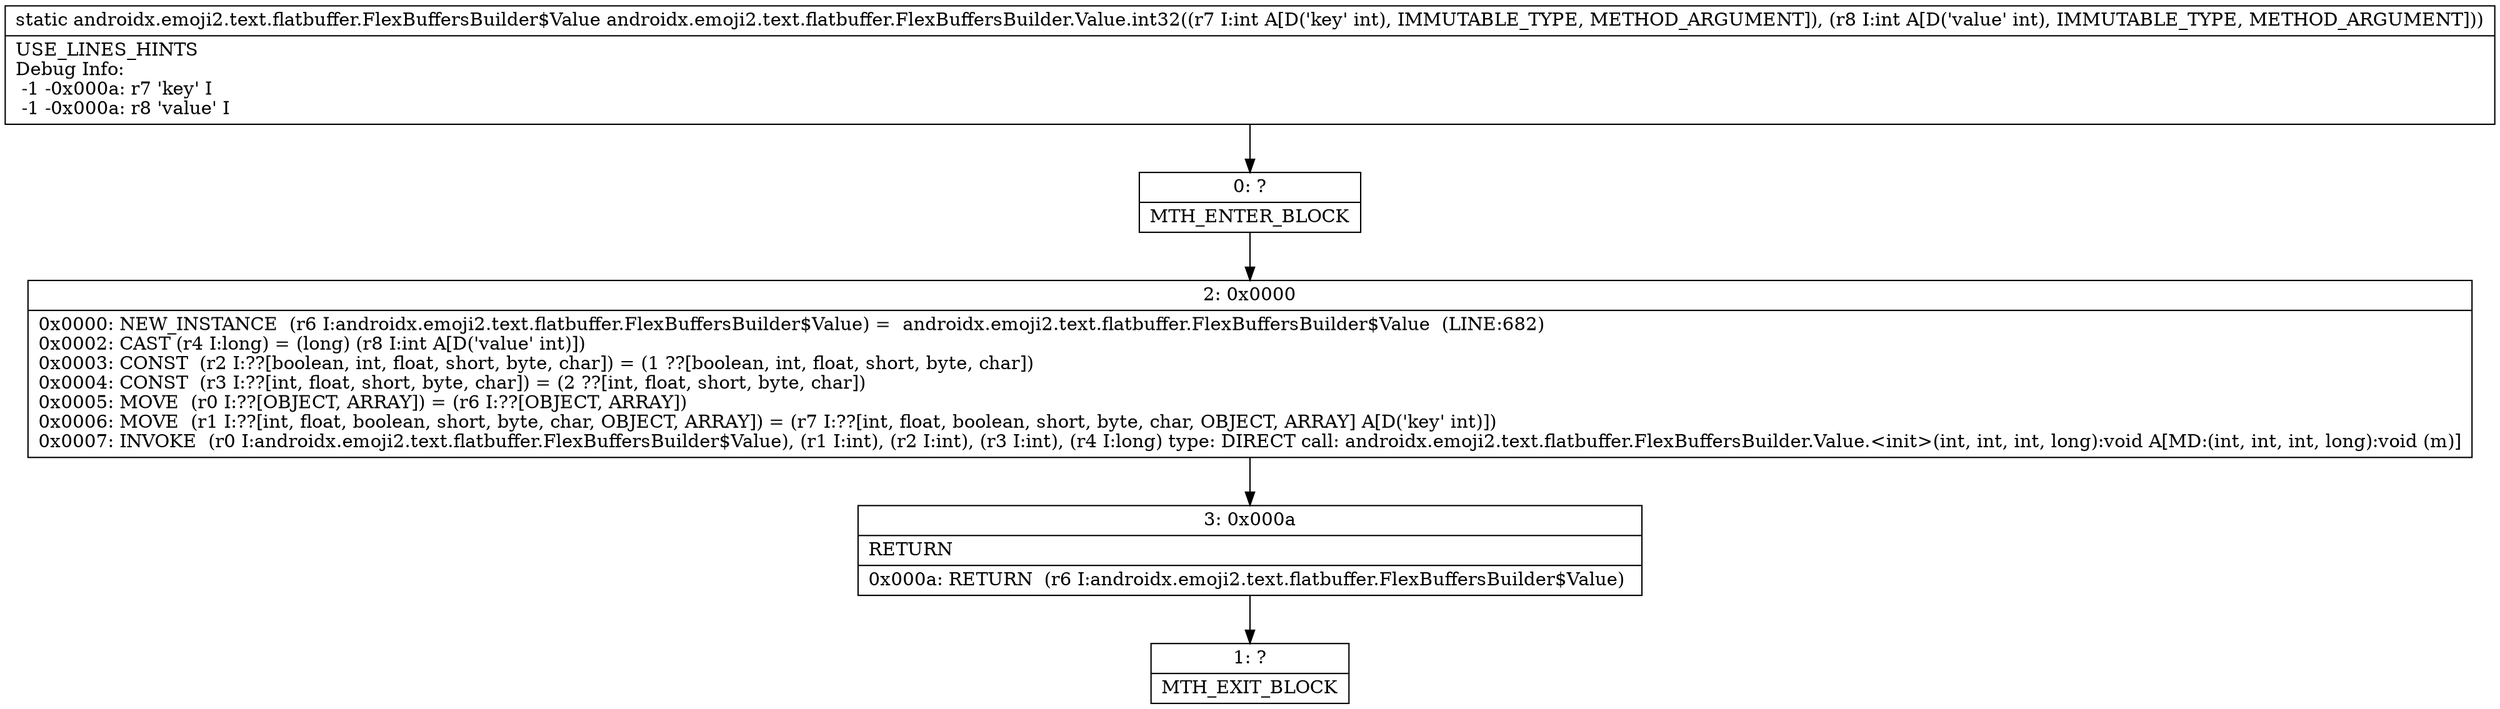 digraph "CFG forandroidx.emoji2.text.flatbuffer.FlexBuffersBuilder.Value.int32(II)Landroidx\/emoji2\/text\/flatbuffer\/FlexBuffersBuilder$Value;" {
Node_0 [shape=record,label="{0\:\ ?|MTH_ENTER_BLOCK\l}"];
Node_2 [shape=record,label="{2\:\ 0x0000|0x0000: NEW_INSTANCE  (r6 I:androidx.emoji2.text.flatbuffer.FlexBuffersBuilder$Value) =  androidx.emoji2.text.flatbuffer.FlexBuffersBuilder$Value  (LINE:682)\l0x0002: CAST (r4 I:long) = (long) (r8 I:int A[D('value' int)]) \l0x0003: CONST  (r2 I:??[boolean, int, float, short, byte, char]) = (1 ??[boolean, int, float, short, byte, char]) \l0x0004: CONST  (r3 I:??[int, float, short, byte, char]) = (2 ??[int, float, short, byte, char]) \l0x0005: MOVE  (r0 I:??[OBJECT, ARRAY]) = (r6 I:??[OBJECT, ARRAY]) \l0x0006: MOVE  (r1 I:??[int, float, boolean, short, byte, char, OBJECT, ARRAY]) = (r7 I:??[int, float, boolean, short, byte, char, OBJECT, ARRAY] A[D('key' int)]) \l0x0007: INVOKE  (r0 I:androidx.emoji2.text.flatbuffer.FlexBuffersBuilder$Value), (r1 I:int), (r2 I:int), (r3 I:int), (r4 I:long) type: DIRECT call: androidx.emoji2.text.flatbuffer.FlexBuffersBuilder.Value.\<init\>(int, int, int, long):void A[MD:(int, int, int, long):void (m)]\l}"];
Node_3 [shape=record,label="{3\:\ 0x000a|RETURN\l|0x000a: RETURN  (r6 I:androidx.emoji2.text.flatbuffer.FlexBuffersBuilder$Value) \l}"];
Node_1 [shape=record,label="{1\:\ ?|MTH_EXIT_BLOCK\l}"];
MethodNode[shape=record,label="{static androidx.emoji2.text.flatbuffer.FlexBuffersBuilder$Value androidx.emoji2.text.flatbuffer.FlexBuffersBuilder.Value.int32((r7 I:int A[D('key' int), IMMUTABLE_TYPE, METHOD_ARGUMENT]), (r8 I:int A[D('value' int), IMMUTABLE_TYPE, METHOD_ARGUMENT]))  | USE_LINES_HINTS\lDebug Info:\l  \-1 \-0x000a: r7 'key' I\l  \-1 \-0x000a: r8 'value' I\l}"];
MethodNode -> Node_0;Node_0 -> Node_2;
Node_2 -> Node_3;
Node_3 -> Node_1;
}

